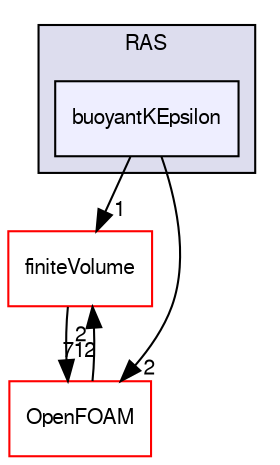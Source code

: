 digraph "src/TurbulenceModels/compressible/RAS/buoyantKEpsilon" {
  bgcolor=transparent;
  compound=true
  node [ fontsize="10", fontname="FreeSans"];
  edge [ labelfontsize="10", labelfontname="FreeSans"];
  subgraph clusterdir_dd9eb626e90b169804eeadb587274e8e {
    graph [ bgcolor="#ddddee", pencolor="black", label="RAS" fontname="FreeSans", fontsize="10", URL="dir_dd9eb626e90b169804eeadb587274e8e.html"]
  dir_8ae53f3ede4981c9e508a736e6423a4d [shape=box, label="buoyantKEpsilon", style="filled", fillcolor="#eeeeff", pencolor="black", URL="dir_8ae53f3ede4981c9e508a736e6423a4d.html"];
  }
  dir_9bd15774b555cf7259a6fa18f99fe99b [shape=box label="finiteVolume" color="red" URL="dir_9bd15774b555cf7259a6fa18f99fe99b.html"];
  dir_c5473ff19b20e6ec4dfe5c310b3778a8 [shape=box label="OpenFOAM" color="red" URL="dir_c5473ff19b20e6ec4dfe5c310b3778a8.html"];
  dir_9bd15774b555cf7259a6fa18f99fe99b->dir_c5473ff19b20e6ec4dfe5c310b3778a8 [headlabel="712", labeldistance=1.5 headhref="dir_000749_001732.html"];
  dir_8ae53f3ede4981c9e508a736e6423a4d->dir_9bd15774b555cf7259a6fa18f99fe99b [headlabel="1", labeldistance=1.5 headhref="dir_002861_000749.html"];
  dir_8ae53f3ede4981c9e508a736e6423a4d->dir_c5473ff19b20e6ec4dfe5c310b3778a8 [headlabel="2", labeldistance=1.5 headhref="dir_002861_001732.html"];
  dir_c5473ff19b20e6ec4dfe5c310b3778a8->dir_9bd15774b555cf7259a6fa18f99fe99b [headlabel="2", labeldistance=1.5 headhref="dir_001732_000749.html"];
}
